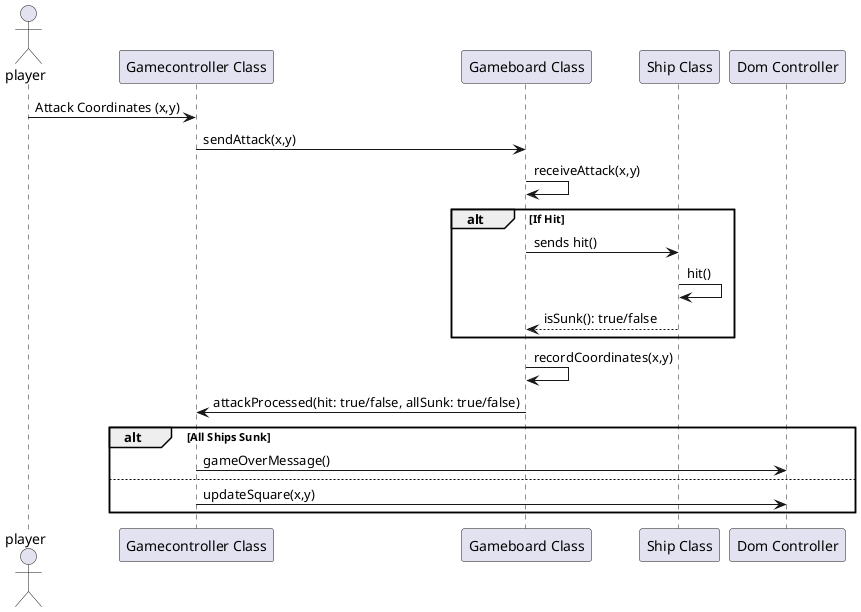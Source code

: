 @startuml
actor player
participant "Gamecontroller Class" as GC
participant "Gameboard Class" as GB
participant "Ship Class" as Ship
participant "Dom Controller" as DOM

player -> GC: Attack Coordinates (x,y)
GC -> GB: sendAttack(x,y)
GB -> GB: receiveAttack(x,y)

alt If Hit
    GB -> Ship: sends hit()
    Ship -> Ship: hit()
    Ship --> GB: isSunk(): true/false
end

GB -> GB: recordCoordinates(x,y)
GB -> GC: attackProcessed(hit: true/false, allSunk: true/false)


alt All Ships Sunk
   GC -> DOM: gameOverMessage()
else
   GC -> DOM: updateSquare(x,y)
end

@enduml